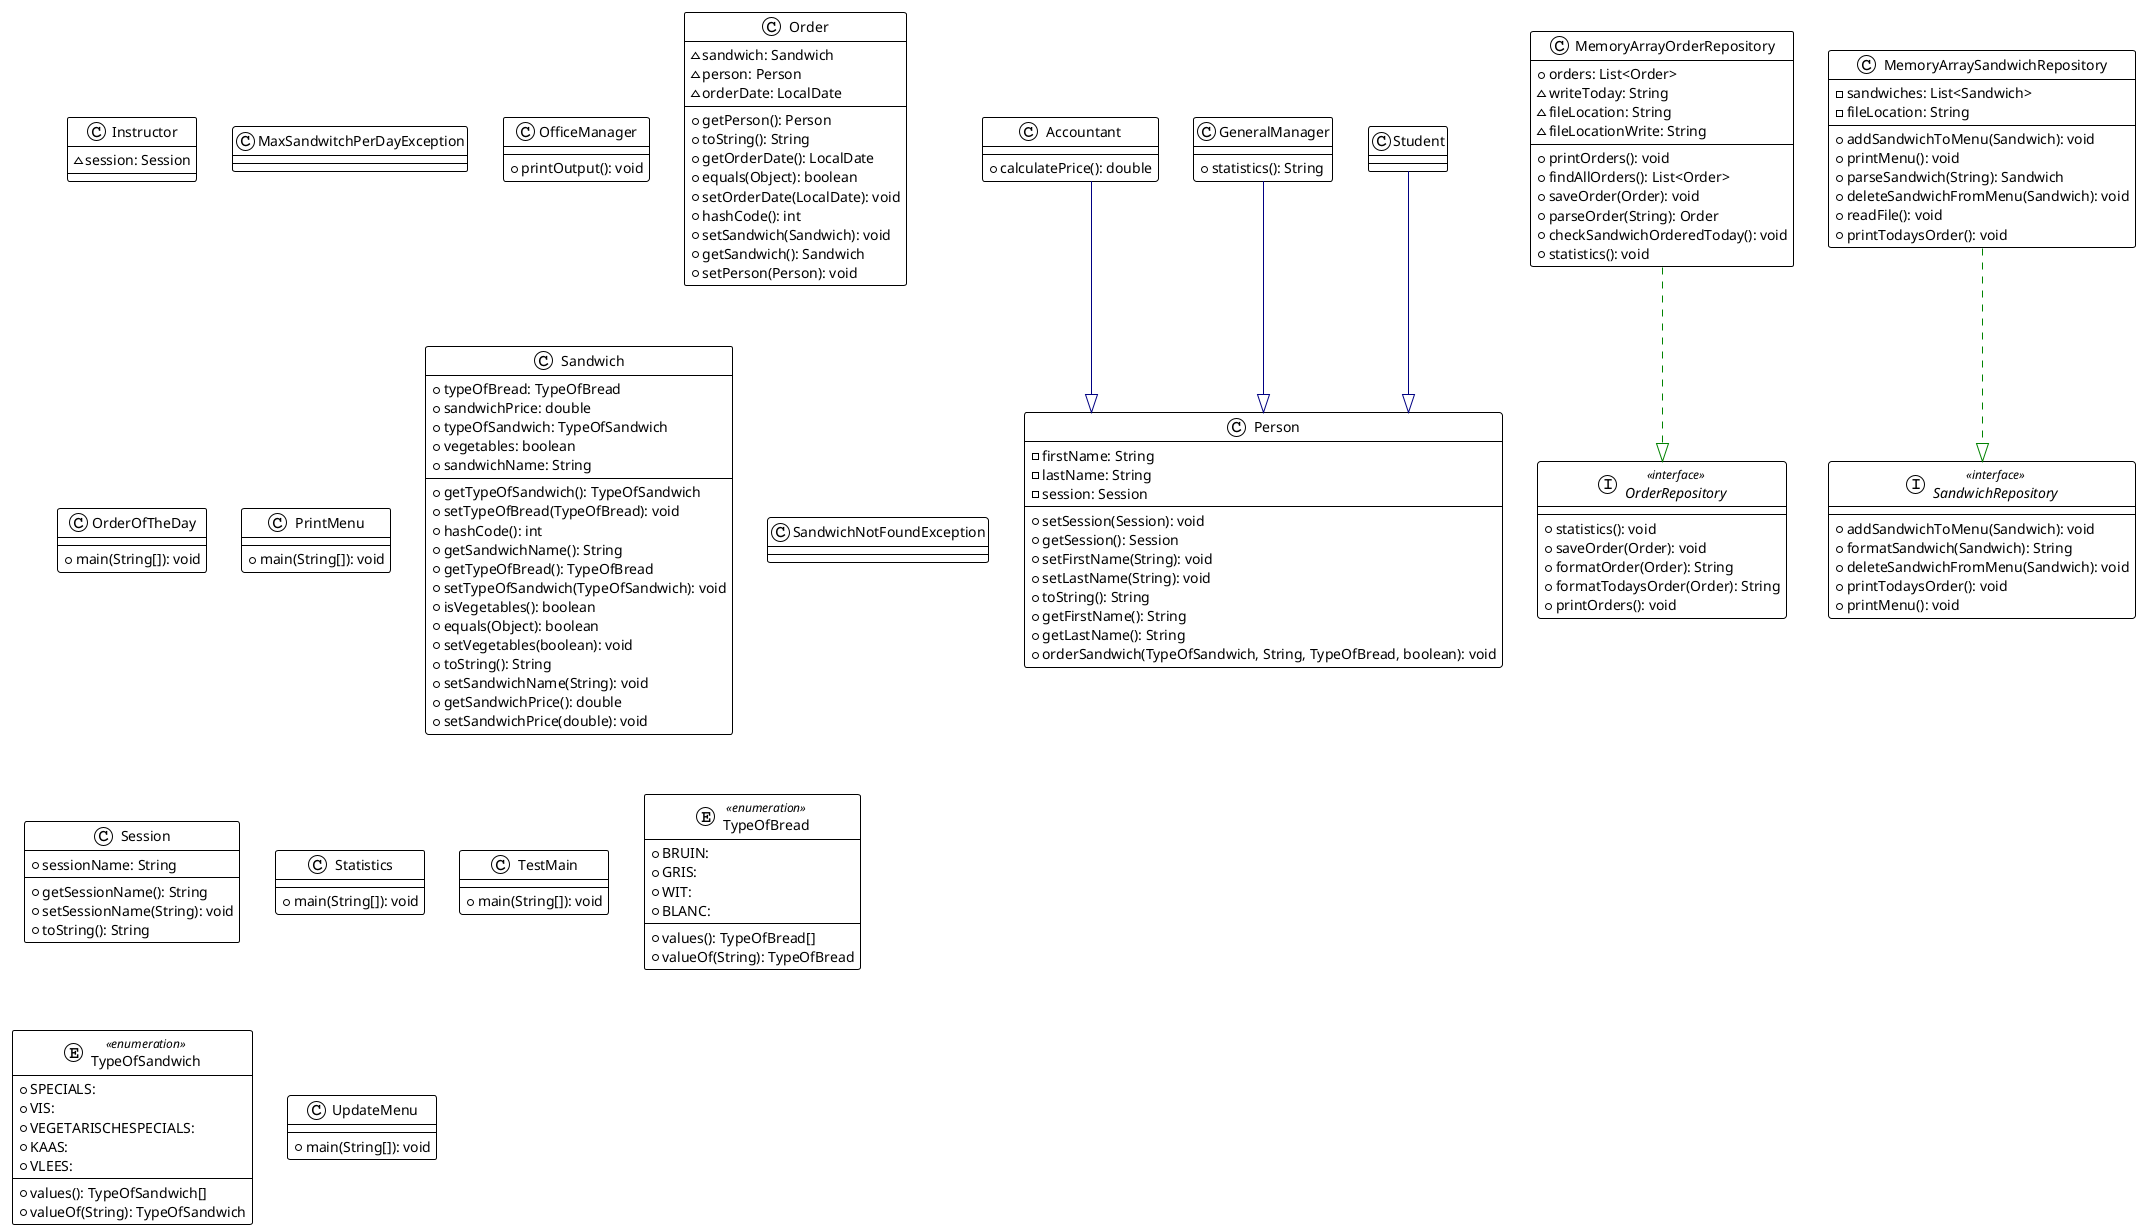 @startuml

!theme plain
top to bottom direction
skinparam linetype ortho

class Accountant {
  + calculatePrice(): double
}
class GeneralManager {
  + statistics(): String
}
class Instructor {
  ~ session: Session
}
class MaxSandwitchPerDayException
class MemoryArrayOrderRepository {
  + orders: List<Order>
  ~ writeToday: String
  ~ fileLocation: String
  ~ fileLocationWrite: String
  + printOrders(): void
  + findAllOrders(): List<Order>
  + saveOrder(Order): void
  + parseOrder(String): Order
  + checkSandwichOrderedToday(): void
  + statistics(): void
}
class MemoryArraySandwichRepository {
  - sandwiches: List<Sandwich>
  - fileLocation: String
  + addSandwichToMenu(Sandwich): void
  + printMenu(): void
  + parseSandwich(String): Sandwich
  + deleteSandwichFromMenu(Sandwich): void
  + readFile(): void
  + printTodaysOrder(): void
}
class OfficeManager {
  + printOutput(): void
}
class Order {
  ~ sandwich: Sandwich
  ~ person: Person
  ~ orderDate: LocalDate
  + getPerson(): Person
  + toString(): String
  + getOrderDate(): LocalDate
  + equals(Object): boolean
  + setOrderDate(LocalDate): void
  + hashCode(): int
  + setSandwich(Sandwich): void
  + getSandwich(): Sandwich
  + setPerson(Person): void
}
class OrderOfTheDay {
  + main(String[]): void
}
interface OrderRepository << interface >> {
  + statistics(): void
  + saveOrder(Order): void
  + formatOrder(Order): String
  + formatTodaysOrder(Order): String
  + printOrders(): void
}
class Person {
  - firstName: String
  - lastName: String
  - session: Session
  + setSession(Session): void
  + getSession(): Session
  + setFirstName(String): void
  + setLastName(String): void
  + toString(): String
  + getFirstName(): String
  + getLastName(): String
  + orderSandwich(TypeOfSandwich, String, TypeOfBread, boolean): void
}
class PrintMenu {
  + main(String[]): void
}
class Sandwich {
  + typeOfBread: TypeOfBread
  + sandwichPrice: double
  + typeOfSandwich: TypeOfSandwich
  + vegetables: boolean
  + sandwichName: String
  + getTypeOfSandwich(): TypeOfSandwich
  + setTypeOfBread(TypeOfBread): void
  + hashCode(): int
  + getSandwichName(): String
  + getTypeOfBread(): TypeOfBread
  + setTypeOfSandwich(TypeOfSandwich): void
  + isVegetables(): boolean
  + equals(Object): boolean
  + setVegetables(boolean): void
  + toString(): String
  + setSandwichName(String): void
  + getSandwichPrice(): double
  + setSandwichPrice(double): void
}
class SandwichNotFoundException
interface SandwichRepository << interface >> {
  + addSandwichToMenu(Sandwich): void
  + formatSandwich(Sandwich): String
  + deleteSandwichFromMenu(Sandwich): void
  + printTodaysOrder(): void
  + printMenu(): void
}
class Session {
  + sessionName: String
  + getSessionName(): String
  + setSessionName(String): void
  + toString(): String
}
class Statistics {
  + main(String[]): void
}
class Student
class TestMain {
  + main(String[]): void
}
enum TypeOfBread << enumeration >> {
  + BRUIN: 
  + GRIS: 
  + WIT: 
  + BLANC: 
  + values(): TypeOfBread[]
  + valueOf(String): TypeOfBread
}
enum TypeOfSandwich << enumeration >> {
  + SPECIALS: 
  + VIS: 
  + VEGETARISCHESPECIALS: 
  + KAAS: 
  + VLEES: 
  + values(): TypeOfSandwich[]
  + valueOf(String): TypeOfSandwich
}
class UpdateMenu {
  + main(String[]): void
}

Accountant                     -[#000082,plain]-^  Person                        
GeneralManager                 -[#000082,plain]-^  Person                        
MemoryArrayOrderRepository     -[#008200,dashed]-^  OrderRepository               
MemoryArraySandwichRepository  -[#008200,dashed]-^  SandwichRepository            
Student                        -[#000082,plain]-^  Person                        
@enduml
